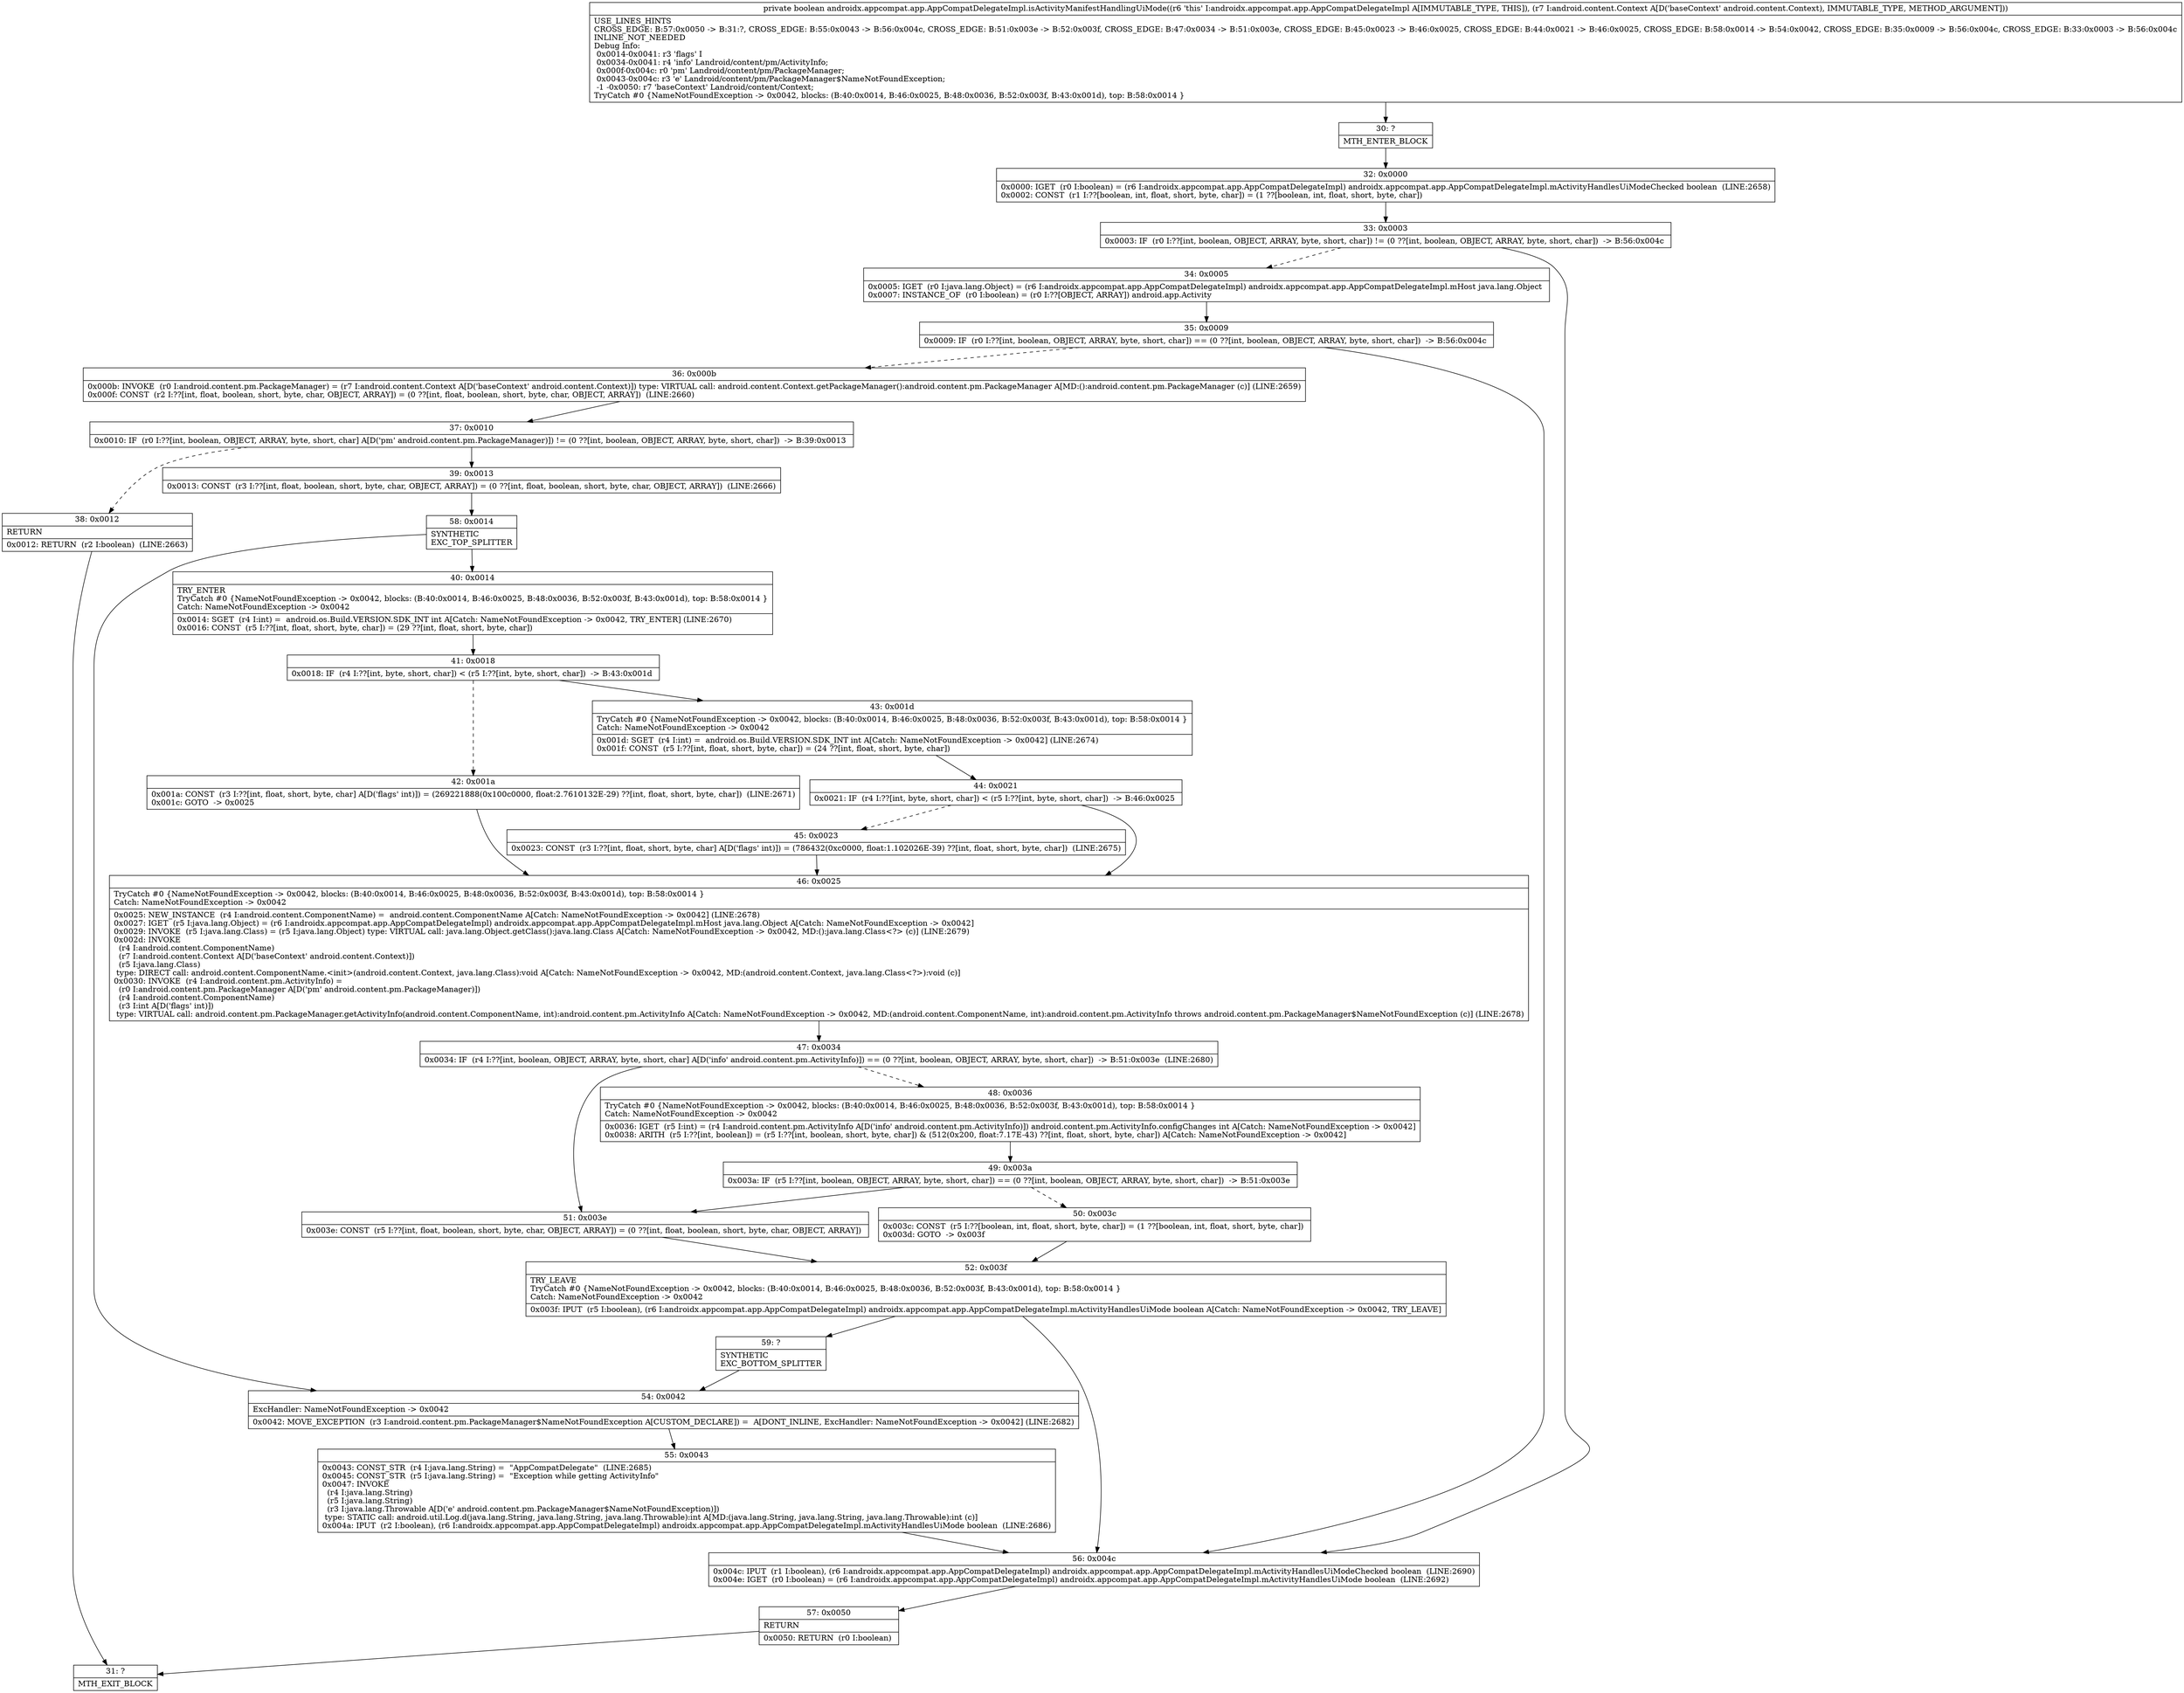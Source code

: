 digraph "CFG forandroidx.appcompat.app.AppCompatDelegateImpl.isActivityManifestHandlingUiMode(Landroid\/content\/Context;)Z" {
Node_30 [shape=record,label="{30\:\ ?|MTH_ENTER_BLOCK\l}"];
Node_32 [shape=record,label="{32\:\ 0x0000|0x0000: IGET  (r0 I:boolean) = (r6 I:androidx.appcompat.app.AppCompatDelegateImpl) androidx.appcompat.app.AppCompatDelegateImpl.mActivityHandlesUiModeChecked boolean  (LINE:2658)\l0x0002: CONST  (r1 I:??[boolean, int, float, short, byte, char]) = (1 ??[boolean, int, float, short, byte, char]) \l}"];
Node_33 [shape=record,label="{33\:\ 0x0003|0x0003: IF  (r0 I:??[int, boolean, OBJECT, ARRAY, byte, short, char]) != (0 ??[int, boolean, OBJECT, ARRAY, byte, short, char])  \-\> B:56:0x004c \l}"];
Node_34 [shape=record,label="{34\:\ 0x0005|0x0005: IGET  (r0 I:java.lang.Object) = (r6 I:androidx.appcompat.app.AppCompatDelegateImpl) androidx.appcompat.app.AppCompatDelegateImpl.mHost java.lang.Object \l0x0007: INSTANCE_OF  (r0 I:boolean) = (r0 I:??[OBJECT, ARRAY]) android.app.Activity \l}"];
Node_35 [shape=record,label="{35\:\ 0x0009|0x0009: IF  (r0 I:??[int, boolean, OBJECT, ARRAY, byte, short, char]) == (0 ??[int, boolean, OBJECT, ARRAY, byte, short, char])  \-\> B:56:0x004c \l}"];
Node_36 [shape=record,label="{36\:\ 0x000b|0x000b: INVOKE  (r0 I:android.content.pm.PackageManager) = (r7 I:android.content.Context A[D('baseContext' android.content.Context)]) type: VIRTUAL call: android.content.Context.getPackageManager():android.content.pm.PackageManager A[MD:():android.content.pm.PackageManager (c)] (LINE:2659)\l0x000f: CONST  (r2 I:??[int, float, boolean, short, byte, char, OBJECT, ARRAY]) = (0 ??[int, float, boolean, short, byte, char, OBJECT, ARRAY])  (LINE:2660)\l}"];
Node_37 [shape=record,label="{37\:\ 0x0010|0x0010: IF  (r0 I:??[int, boolean, OBJECT, ARRAY, byte, short, char] A[D('pm' android.content.pm.PackageManager)]) != (0 ??[int, boolean, OBJECT, ARRAY, byte, short, char])  \-\> B:39:0x0013 \l}"];
Node_38 [shape=record,label="{38\:\ 0x0012|RETURN\l|0x0012: RETURN  (r2 I:boolean)  (LINE:2663)\l}"];
Node_31 [shape=record,label="{31\:\ ?|MTH_EXIT_BLOCK\l}"];
Node_39 [shape=record,label="{39\:\ 0x0013|0x0013: CONST  (r3 I:??[int, float, boolean, short, byte, char, OBJECT, ARRAY]) = (0 ??[int, float, boolean, short, byte, char, OBJECT, ARRAY])  (LINE:2666)\l}"];
Node_58 [shape=record,label="{58\:\ 0x0014|SYNTHETIC\lEXC_TOP_SPLITTER\l}"];
Node_40 [shape=record,label="{40\:\ 0x0014|TRY_ENTER\lTryCatch #0 \{NameNotFoundException \-\> 0x0042, blocks: (B:40:0x0014, B:46:0x0025, B:48:0x0036, B:52:0x003f, B:43:0x001d), top: B:58:0x0014 \}\lCatch: NameNotFoundException \-\> 0x0042\l|0x0014: SGET  (r4 I:int) =  android.os.Build.VERSION.SDK_INT int A[Catch: NameNotFoundException \-\> 0x0042, TRY_ENTER] (LINE:2670)\l0x0016: CONST  (r5 I:??[int, float, short, byte, char]) = (29 ??[int, float, short, byte, char]) \l}"];
Node_41 [shape=record,label="{41\:\ 0x0018|0x0018: IF  (r4 I:??[int, byte, short, char]) \< (r5 I:??[int, byte, short, char])  \-\> B:43:0x001d \l}"];
Node_42 [shape=record,label="{42\:\ 0x001a|0x001a: CONST  (r3 I:??[int, float, short, byte, char] A[D('flags' int)]) = (269221888(0x100c0000, float:2.7610132E\-29) ??[int, float, short, byte, char])  (LINE:2671)\l0x001c: GOTO  \-\> 0x0025 \l}"];
Node_46 [shape=record,label="{46\:\ 0x0025|TryCatch #0 \{NameNotFoundException \-\> 0x0042, blocks: (B:40:0x0014, B:46:0x0025, B:48:0x0036, B:52:0x003f, B:43:0x001d), top: B:58:0x0014 \}\lCatch: NameNotFoundException \-\> 0x0042\l|0x0025: NEW_INSTANCE  (r4 I:android.content.ComponentName) =  android.content.ComponentName A[Catch: NameNotFoundException \-\> 0x0042] (LINE:2678)\l0x0027: IGET  (r5 I:java.lang.Object) = (r6 I:androidx.appcompat.app.AppCompatDelegateImpl) androidx.appcompat.app.AppCompatDelegateImpl.mHost java.lang.Object A[Catch: NameNotFoundException \-\> 0x0042]\l0x0029: INVOKE  (r5 I:java.lang.Class) = (r5 I:java.lang.Object) type: VIRTUAL call: java.lang.Object.getClass():java.lang.Class A[Catch: NameNotFoundException \-\> 0x0042, MD:():java.lang.Class\<?\> (c)] (LINE:2679)\l0x002d: INVOKE  \l  (r4 I:android.content.ComponentName)\l  (r7 I:android.content.Context A[D('baseContext' android.content.Context)])\l  (r5 I:java.lang.Class)\l type: DIRECT call: android.content.ComponentName.\<init\>(android.content.Context, java.lang.Class):void A[Catch: NameNotFoundException \-\> 0x0042, MD:(android.content.Context, java.lang.Class\<?\>):void (c)]\l0x0030: INVOKE  (r4 I:android.content.pm.ActivityInfo) = \l  (r0 I:android.content.pm.PackageManager A[D('pm' android.content.pm.PackageManager)])\l  (r4 I:android.content.ComponentName)\l  (r3 I:int A[D('flags' int)])\l type: VIRTUAL call: android.content.pm.PackageManager.getActivityInfo(android.content.ComponentName, int):android.content.pm.ActivityInfo A[Catch: NameNotFoundException \-\> 0x0042, MD:(android.content.ComponentName, int):android.content.pm.ActivityInfo throws android.content.pm.PackageManager$NameNotFoundException (c)] (LINE:2678)\l}"];
Node_47 [shape=record,label="{47\:\ 0x0034|0x0034: IF  (r4 I:??[int, boolean, OBJECT, ARRAY, byte, short, char] A[D('info' android.content.pm.ActivityInfo)]) == (0 ??[int, boolean, OBJECT, ARRAY, byte, short, char])  \-\> B:51:0x003e  (LINE:2680)\l}"];
Node_48 [shape=record,label="{48\:\ 0x0036|TryCatch #0 \{NameNotFoundException \-\> 0x0042, blocks: (B:40:0x0014, B:46:0x0025, B:48:0x0036, B:52:0x003f, B:43:0x001d), top: B:58:0x0014 \}\lCatch: NameNotFoundException \-\> 0x0042\l|0x0036: IGET  (r5 I:int) = (r4 I:android.content.pm.ActivityInfo A[D('info' android.content.pm.ActivityInfo)]) android.content.pm.ActivityInfo.configChanges int A[Catch: NameNotFoundException \-\> 0x0042]\l0x0038: ARITH  (r5 I:??[int, boolean]) = (r5 I:??[int, boolean, short, byte, char]) & (512(0x200, float:7.17E\-43) ??[int, float, short, byte, char]) A[Catch: NameNotFoundException \-\> 0x0042]\l}"];
Node_49 [shape=record,label="{49\:\ 0x003a|0x003a: IF  (r5 I:??[int, boolean, OBJECT, ARRAY, byte, short, char]) == (0 ??[int, boolean, OBJECT, ARRAY, byte, short, char])  \-\> B:51:0x003e \l}"];
Node_50 [shape=record,label="{50\:\ 0x003c|0x003c: CONST  (r5 I:??[boolean, int, float, short, byte, char]) = (1 ??[boolean, int, float, short, byte, char]) \l0x003d: GOTO  \-\> 0x003f \l}"];
Node_52 [shape=record,label="{52\:\ 0x003f|TRY_LEAVE\lTryCatch #0 \{NameNotFoundException \-\> 0x0042, blocks: (B:40:0x0014, B:46:0x0025, B:48:0x0036, B:52:0x003f, B:43:0x001d), top: B:58:0x0014 \}\lCatch: NameNotFoundException \-\> 0x0042\l|0x003f: IPUT  (r5 I:boolean), (r6 I:androidx.appcompat.app.AppCompatDelegateImpl) androidx.appcompat.app.AppCompatDelegateImpl.mActivityHandlesUiMode boolean A[Catch: NameNotFoundException \-\> 0x0042, TRY_LEAVE]\l}"];
Node_59 [shape=record,label="{59\:\ ?|SYNTHETIC\lEXC_BOTTOM_SPLITTER\l}"];
Node_51 [shape=record,label="{51\:\ 0x003e|0x003e: CONST  (r5 I:??[int, float, boolean, short, byte, char, OBJECT, ARRAY]) = (0 ??[int, float, boolean, short, byte, char, OBJECT, ARRAY]) \l}"];
Node_43 [shape=record,label="{43\:\ 0x001d|TryCatch #0 \{NameNotFoundException \-\> 0x0042, blocks: (B:40:0x0014, B:46:0x0025, B:48:0x0036, B:52:0x003f, B:43:0x001d), top: B:58:0x0014 \}\lCatch: NameNotFoundException \-\> 0x0042\l|0x001d: SGET  (r4 I:int) =  android.os.Build.VERSION.SDK_INT int A[Catch: NameNotFoundException \-\> 0x0042] (LINE:2674)\l0x001f: CONST  (r5 I:??[int, float, short, byte, char]) = (24 ??[int, float, short, byte, char]) \l}"];
Node_44 [shape=record,label="{44\:\ 0x0021|0x0021: IF  (r4 I:??[int, byte, short, char]) \< (r5 I:??[int, byte, short, char])  \-\> B:46:0x0025 \l}"];
Node_45 [shape=record,label="{45\:\ 0x0023|0x0023: CONST  (r3 I:??[int, float, short, byte, char] A[D('flags' int)]) = (786432(0xc0000, float:1.102026E\-39) ??[int, float, short, byte, char])  (LINE:2675)\l}"];
Node_54 [shape=record,label="{54\:\ 0x0042|ExcHandler: NameNotFoundException \-\> 0x0042\l|0x0042: MOVE_EXCEPTION  (r3 I:android.content.pm.PackageManager$NameNotFoundException A[CUSTOM_DECLARE]) =  A[DONT_INLINE, ExcHandler: NameNotFoundException \-\> 0x0042] (LINE:2682)\l}"];
Node_55 [shape=record,label="{55\:\ 0x0043|0x0043: CONST_STR  (r4 I:java.lang.String) =  \"AppCompatDelegate\"  (LINE:2685)\l0x0045: CONST_STR  (r5 I:java.lang.String) =  \"Exception while getting ActivityInfo\" \l0x0047: INVOKE  \l  (r4 I:java.lang.String)\l  (r5 I:java.lang.String)\l  (r3 I:java.lang.Throwable A[D('e' android.content.pm.PackageManager$NameNotFoundException)])\l type: STATIC call: android.util.Log.d(java.lang.String, java.lang.String, java.lang.Throwable):int A[MD:(java.lang.String, java.lang.String, java.lang.Throwable):int (c)]\l0x004a: IPUT  (r2 I:boolean), (r6 I:androidx.appcompat.app.AppCompatDelegateImpl) androidx.appcompat.app.AppCompatDelegateImpl.mActivityHandlesUiMode boolean  (LINE:2686)\l}"];
Node_56 [shape=record,label="{56\:\ 0x004c|0x004c: IPUT  (r1 I:boolean), (r6 I:androidx.appcompat.app.AppCompatDelegateImpl) androidx.appcompat.app.AppCompatDelegateImpl.mActivityHandlesUiModeChecked boolean  (LINE:2690)\l0x004e: IGET  (r0 I:boolean) = (r6 I:androidx.appcompat.app.AppCompatDelegateImpl) androidx.appcompat.app.AppCompatDelegateImpl.mActivityHandlesUiMode boolean  (LINE:2692)\l}"];
Node_57 [shape=record,label="{57\:\ 0x0050|RETURN\l|0x0050: RETURN  (r0 I:boolean) \l}"];
MethodNode[shape=record,label="{private boolean androidx.appcompat.app.AppCompatDelegateImpl.isActivityManifestHandlingUiMode((r6 'this' I:androidx.appcompat.app.AppCompatDelegateImpl A[IMMUTABLE_TYPE, THIS]), (r7 I:android.content.Context A[D('baseContext' android.content.Context), IMMUTABLE_TYPE, METHOD_ARGUMENT]))  | USE_LINES_HINTS\lCROSS_EDGE: B:57:0x0050 \-\> B:31:?, CROSS_EDGE: B:55:0x0043 \-\> B:56:0x004c, CROSS_EDGE: B:51:0x003e \-\> B:52:0x003f, CROSS_EDGE: B:47:0x0034 \-\> B:51:0x003e, CROSS_EDGE: B:45:0x0023 \-\> B:46:0x0025, CROSS_EDGE: B:44:0x0021 \-\> B:46:0x0025, CROSS_EDGE: B:58:0x0014 \-\> B:54:0x0042, CROSS_EDGE: B:35:0x0009 \-\> B:56:0x004c, CROSS_EDGE: B:33:0x0003 \-\> B:56:0x004c\lINLINE_NOT_NEEDED\lDebug Info:\l  0x0014\-0x0041: r3 'flags' I\l  0x0034\-0x0041: r4 'info' Landroid\/content\/pm\/ActivityInfo;\l  0x000f\-0x004c: r0 'pm' Landroid\/content\/pm\/PackageManager;\l  0x0043\-0x004c: r3 'e' Landroid\/content\/pm\/PackageManager$NameNotFoundException;\l  \-1 \-0x0050: r7 'baseContext' Landroid\/content\/Context;\lTryCatch #0 \{NameNotFoundException \-\> 0x0042, blocks: (B:40:0x0014, B:46:0x0025, B:48:0x0036, B:52:0x003f, B:43:0x001d), top: B:58:0x0014 \}\l}"];
MethodNode -> Node_30;Node_30 -> Node_32;
Node_32 -> Node_33;
Node_33 -> Node_34[style=dashed];
Node_33 -> Node_56;
Node_34 -> Node_35;
Node_35 -> Node_36[style=dashed];
Node_35 -> Node_56;
Node_36 -> Node_37;
Node_37 -> Node_38[style=dashed];
Node_37 -> Node_39;
Node_38 -> Node_31;
Node_39 -> Node_58;
Node_58 -> Node_40;
Node_58 -> Node_54;
Node_40 -> Node_41;
Node_41 -> Node_42[style=dashed];
Node_41 -> Node_43;
Node_42 -> Node_46;
Node_46 -> Node_47;
Node_47 -> Node_48[style=dashed];
Node_47 -> Node_51;
Node_48 -> Node_49;
Node_49 -> Node_50[style=dashed];
Node_49 -> Node_51;
Node_50 -> Node_52;
Node_52 -> Node_56;
Node_52 -> Node_59;
Node_59 -> Node_54;
Node_51 -> Node_52;
Node_43 -> Node_44;
Node_44 -> Node_45[style=dashed];
Node_44 -> Node_46;
Node_45 -> Node_46;
Node_54 -> Node_55;
Node_55 -> Node_56;
Node_56 -> Node_57;
Node_57 -> Node_31;
}

